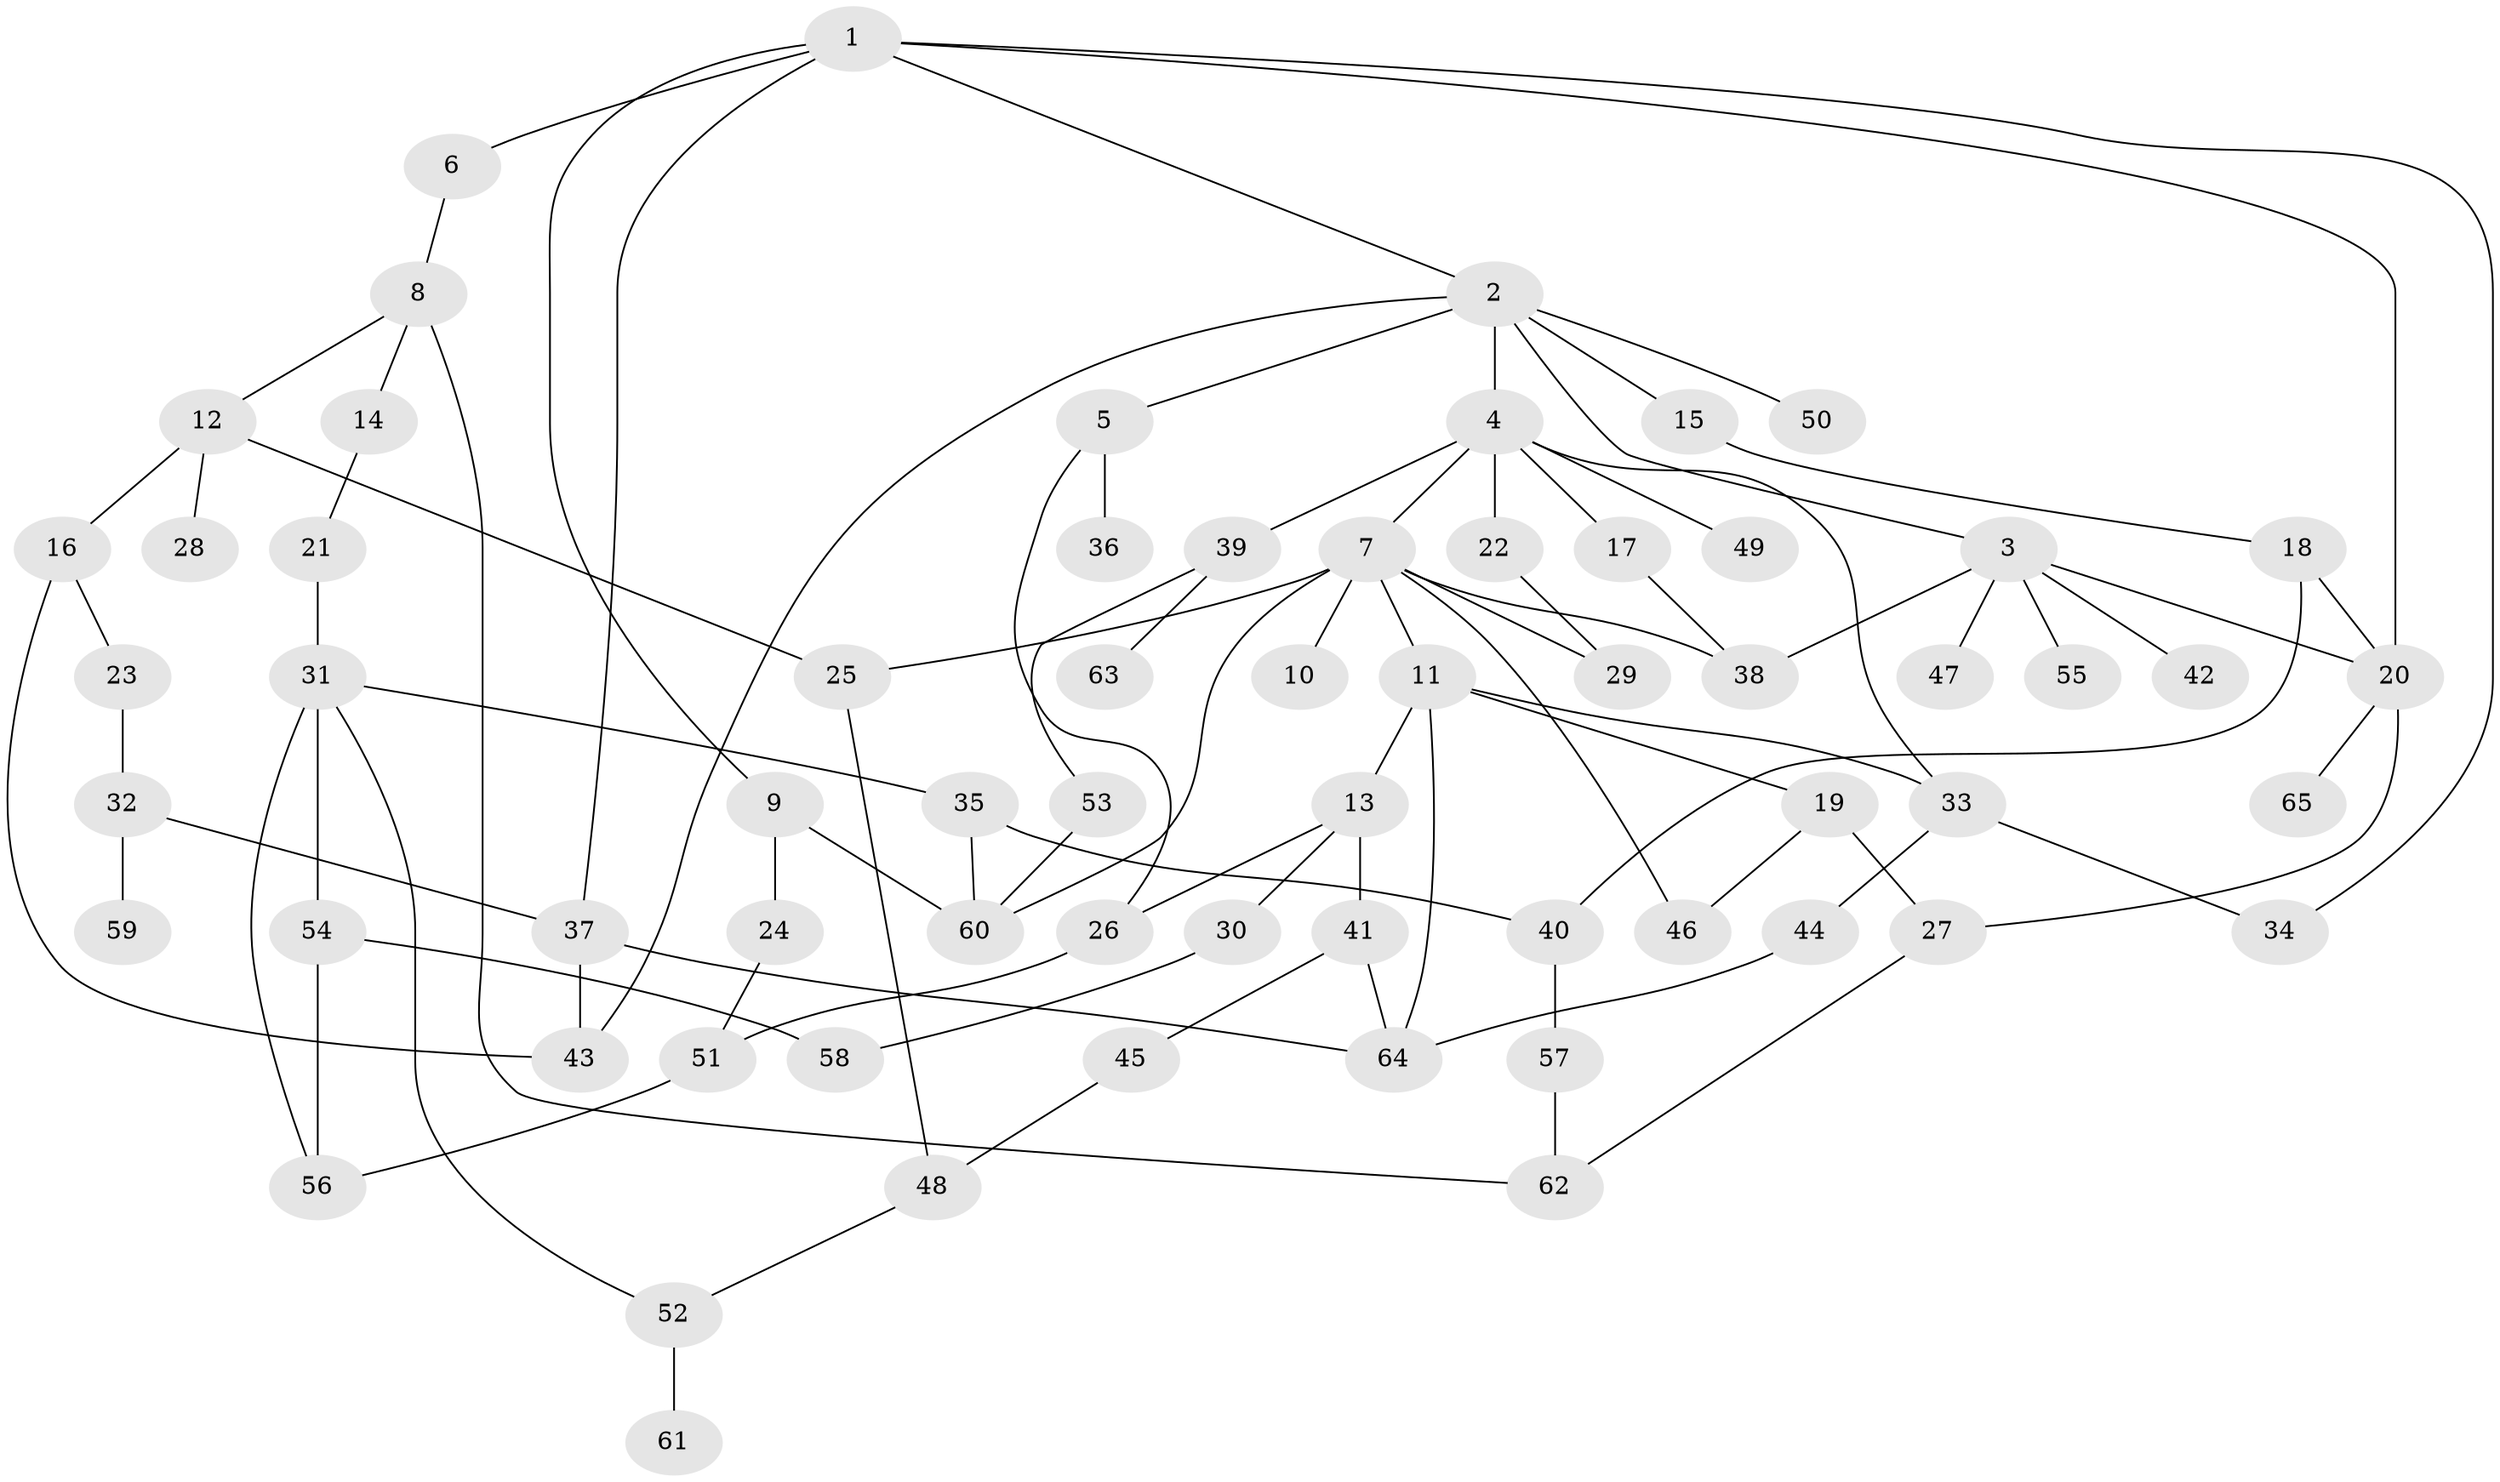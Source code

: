 // coarse degree distribution, {13: 0.03125, 5: 0.0625, 6: 0.03125, 10: 0.03125, 4: 0.03125, 3: 0.25, 7: 0.0625, 2: 0.21875, 1: 0.28125}
// Generated by graph-tools (version 1.1) at 2025/17/03/04/25 18:17:02]
// undirected, 65 vertices, 93 edges
graph export_dot {
graph [start="1"]
  node [color=gray90,style=filled];
  1;
  2;
  3;
  4;
  5;
  6;
  7;
  8;
  9;
  10;
  11;
  12;
  13;
  14;
  15;
  16;
  17;
  18;
  19;
  20;
  21;
  22;
  23;
  24;
  25;
  26;
  27;
  28;
  29;
  30;
  31;
  32;
  33;
  34;
  35;
  36;
  37;
  38;
  39;
  40;
  41;
  42;
  43;
  44;
  45;
  46;
  47;
  48;
  49;
  50;
  51;
  52;
  53;
  54;
  55;
  56;
  57;
  58;
  59;
  60;
  61;
  62;
  63;
  64;
  65;
  1 -- 2;
  1 -- 6;
  1 -- 9;
  1 -- 34;
  1 -- 37;
  1 -- 20;
  2 -- 3;
  2 -- 4;
  2 -- 5;
  2 -- 15;
  2 -- 50;
  2 -- 43;
  3 -- 20;
  3 -- 42;
  3 -- 47;
  3 -- 55;
  3 -- 38;
  4 -- 7;
  4 -- 17;
  4 -- 22;
  4 -- 39;
  4 -- 49;
  4 -- 33;
  5 -- 26;
  5 -- 36;
  6 -- 8;
  7 -- 10;
  7 -- 11;
  7 -- 38;
  7 -- 60;
  7 -- 25;
  7 -- 29;
  7 -- 46;
  8 -- 12;
  8 -- 14;
  8 -- 62;
  9 -- 24;
  9 -- 60;
  11 -- 13;
  11 -- 19;
  11 -- 33;
  11 -- 64;
  12 -- 16;
  12 -- 25;
  12 -- 28;
  13 -- 30;
  13 -- 41;
  13 -- 26;
  14 -- 21;
  15 -- 18;
  16 -- 23;
  16 -- 43;
  17 -- 38;
  18 -- 40;
  18 -- 20;
  19 -- 46;
  19 -- 27;
  20 -- 27;
  20 -- 65;
  21 -- 31;
  22 -- 29;
  23 -- 32;
  24 -- 51;
  25 -- 48;
  26 -- 51;
  27 -- 62;
  30 -- 58;
  31 -- 35;
  31 -- 54;
  31 -- 56;
  31 -- 52;
  32 -- 59;
  32 -- 37;
  33 -- 44;
  33 -- 34;
  35 -- 40;
  35 -- 60;
  37 -- 43;
  37 -- 64;
  39 -- 53;
  39 -- 63;
  40 -- 57;
  41 -- 45;
  41 -- 64;
  44 -- 64;
  45 -- 48;
  48 -- 52;
  51 -- 56;
  52 -- 61;
  53 -- 60;
  54 -- 58;
  54 -- 56;
  57 -- 62;
}
